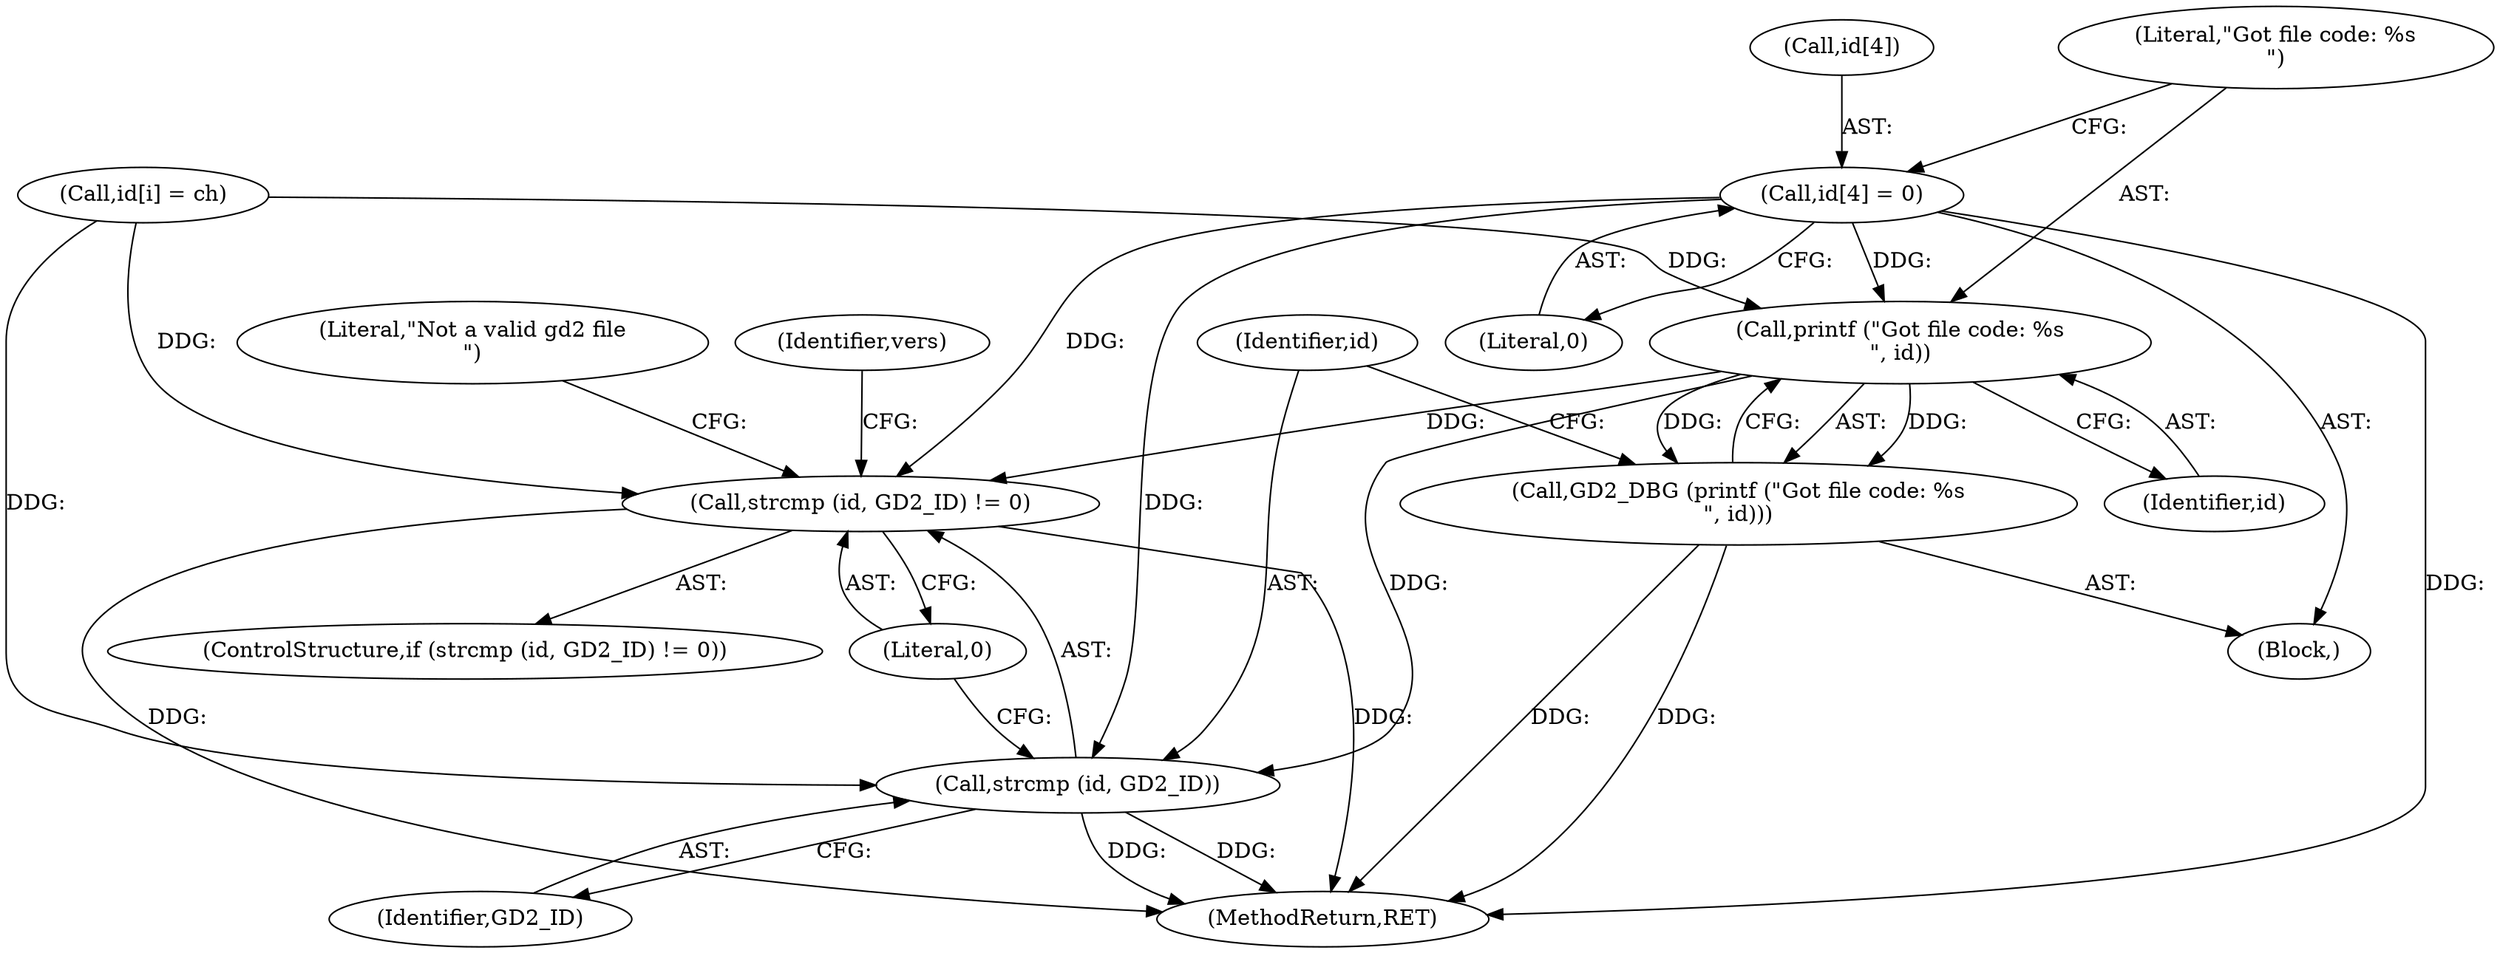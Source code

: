 digraph "0_libgd_69d2fd2c597ffc0c217de1238b9bf4d4bceba8e6@array" {
"1000152" [label="(Call,id[4] = 0)"];
"1000158" [label="(Call,printf (\"Got file code: %s\n\", id))"];
"1000157" [label="(Call,GD2_DBG (printf (\"Got file code: %s\n\", id)))"];
"1000162" [label="(Call,strcmp (id, GD2_ID) != 0)"];
"1000163" [label="(Call,strcmp (id, GD2_ID))"];
"1000163" [label="(Call,strcmp (id, GD2_ID))"];
"1000160" [label="(Identifier,id)"];
"1000156" [label="(Literal,0)"];
"1000152" [label="(Call,id[4] = 0)"];
"1000166" [label="(Literal,0)"];
"1000153" [label="(Call,id[4])"];
"1000466" [label="(MethodReturn,RET)"];
"1000165" [label="(Identifier,GD2_ID)"];
"1000164" [label="(Identifier,id)"];
"1000157" [label="(Call,GD2_DBG (printf (\"Got file code: %s\n\", id)))"];
"1000162" [label="(Call,strcmp (id, GD2_ID) != 0)"];
"1000170" [label="(Literal,\"Not a valid gd2 file\n\")"];
"1000175" [label="(Identifier,vers)"];
"1000159" [label="(Literal,\"Got file code: %s\n\")"];
"1000147" [label="(Call,id[i] = ch)"];
"1000117" [label="(Block,)"];
"1000161" [label="(ControlStructure,if (strcmp (id, GD2_ID) != 0))"];
"1000158" [label="(Call,printf (\"Got file code: %s\n\", id))"];
"1000152" -> "1000117"  [label="AST: "];
"1000152" -> "1000156"  [label="CFG: "];
"1000153" -> "1000152"  [label="AST: "];
"1000156" -> "1000152"  [label="AST: "];
"1000159" -> "1000152"  [label="CFG: "];
"1000152" -> "1000466"  [label="DDG: "];
"1000152" -> "1000158"  [label="DDG: "];
"1000152" -> "1000162"  [label="DDG: "];
"1000152" -> "1000163"  [label="DDG: "];
"1000158" -> "1000157"  [label="AST: "];
"1000158" -> "1000160"  [label="CFG: "];
"1000159" -> "1000158"  [label="AST: "];
"1000160" -> "1000158"  [label="AST: "];
"1000157" -> "1000158"  [label="CFG: "];
"1000158" -> "1000157"  [label="DDG: "];
"1000158" -> "1000157"  [label="DDG: "];
"1000147" -> "1000158"  [label="DDG: "];
"1000158" -> "1000162"  [label="DDG: "];
"1000158" -> "1000163"  [label="DDG: "];
"1000157" -> "1000117"  [label="AST: "];
"1000164" -> "1000157"  [label="CFG: "];
"1000157" -> "1000466"  [label="DDG: "];
"1000157" -> "1000466"  [label="DDG: "];
"1000162" -> "1000161"  [label="AST: "];
"1000162" -> "1000166"  [label="CFG: "];
"1000163" -> "1000162"  [label="AST: "];
"1000166" -> "1000162"  [label="AST: "];
"1000170" -> "1000162"  [label="CFG: "];
"1000175" -> "1000162"  [label="CFG: "];
"1000162" -> "1000466"  [label="DDG: "];
"1000162" -> "1000466"  [label="DDG: "];
"1000147" -> "1000162"  [label="DDG: "];
"1000163" -> "1000165"  [label="CFG: "];
"1000164" -> "1000163"  [label="AST: "];
"1000165" -> "1000163"  [label="AST: "];
"1000166" -> "1000163"  [label="CFG: "];
"1000163" -> "1000466"  [label="DDG: "];
"1000163" -> "1000466"  [label="DDG: "];
"1000147" -> "1000163"  [label="DDG: "];
}
